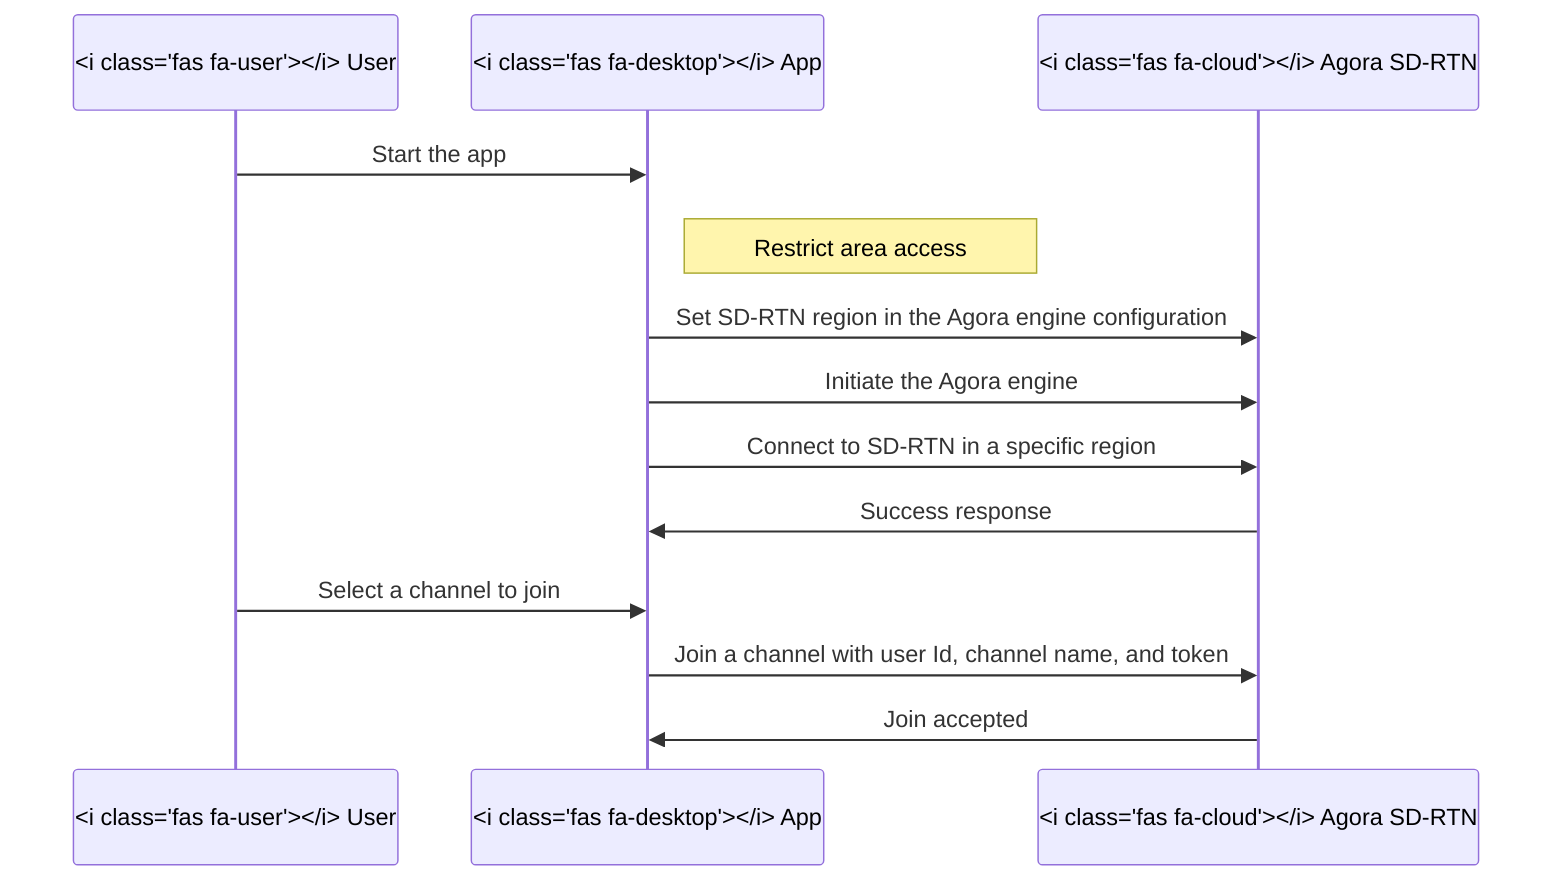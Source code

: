 sequenceDiagram
  participant User as <i class="fas fa-user"></i> User
  participant App as <i class="fas fa-desktop"></i> App
  participant Agora as <i class="fas fa-cloud"></i> Agora SD-RTN
  User->>App: Start the app
  rect rgb(255, 255, 255)
    note right of App: Restrict area access
    App->>Agora: Set SD-RTN region in the Agora engine configuration
    App->>Agora: Initiate the Agora engine
    App->>Agora: Connect to SD-RTN in a specific region
    Agora->>App: Success response
  end
  User->>App: Select a channel to join
  App->>Agora: Join a channel with user Id, channel name, and token
  Agora->>App: Join accepted